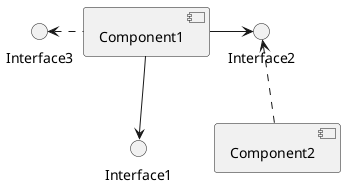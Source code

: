 @startuml
component Component1
component Component2
interface Interface1
interface Interface2
interface Interface3

Component1 --> Interface1
Component1 -> Interface2
Interface3 <. Component1
Interface2 <.. Component2
@enduml